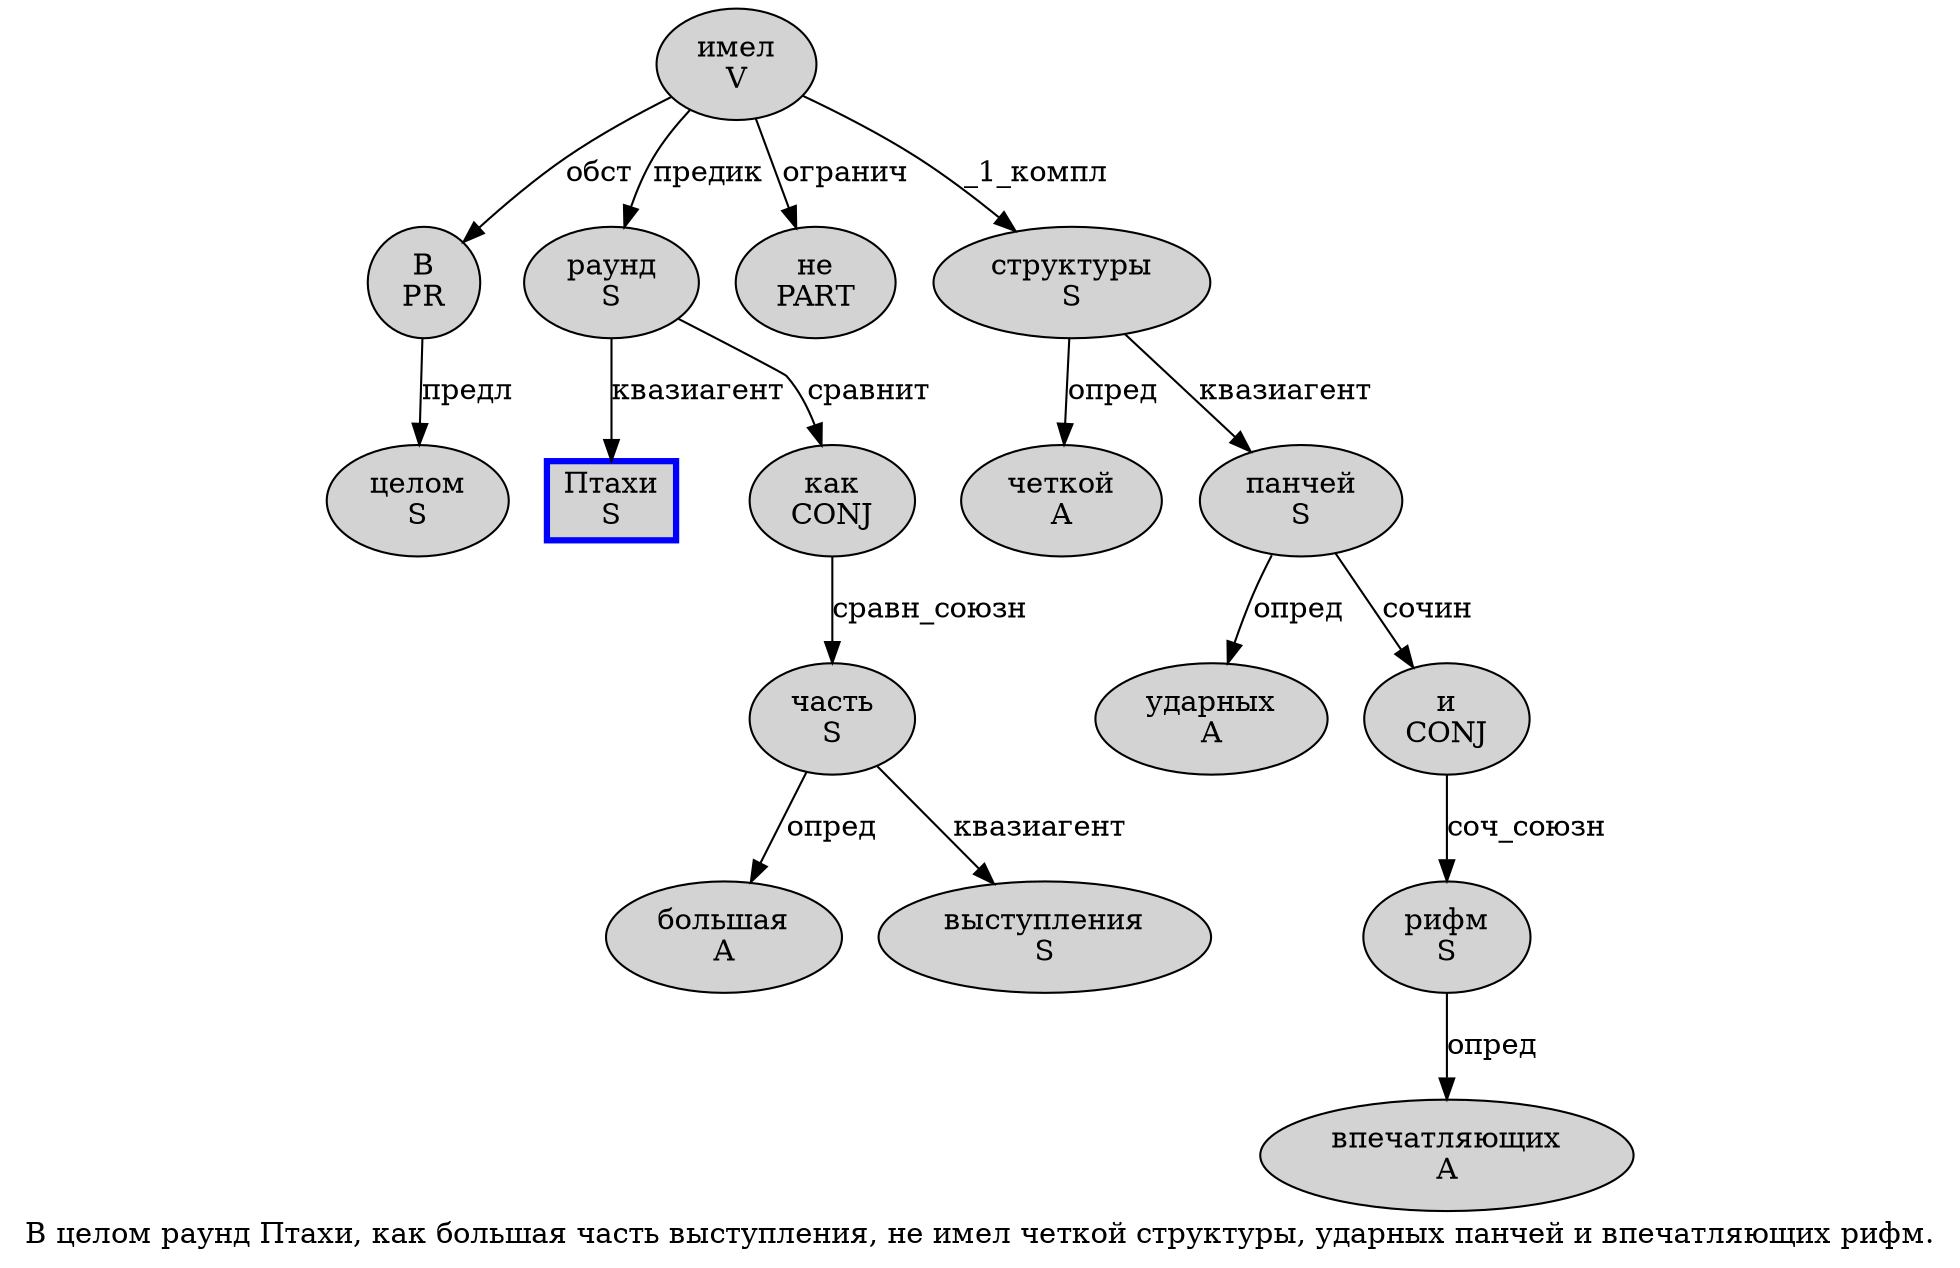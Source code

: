 digraph SENTENCE_406 {
	graph [label="В целом раунд Птахи, как большая часть выступления, не имел четкой структуры, ударных панчей и впечатляющих рифм."]
	node [style=filled]
		0 [label="В
PR" color="" fillcolor=lightgray penwidth=1 shape=ellipse]
		1 [label="целом
S" color="" fillcolor=lightgray penwidth=1 shape=ellipse]
		2 [label="раунд
S" color="" fillcolor=lightgray penwidth=1 shape=ellipse]
		3 [label="Птахи
S" color=blue fillcolor=lightgray penwidth=3 shape=box]
		5 [label="как
CONJ" color="" fillcolor=lightgray penwidth=1 shape=ellipse]
		6 [label="большая
A" color="" fillcolor=lightgray penwidth=1 shape=ellipse]
		7 [label="часть
S" color="" fillcolor=lightgray penwidth=1 shape=ellipse]
		8 [label="выступления
S" color="" fillcolor=lightgray penwidth=1 shape=ellipse]
		10 [label="не
PART" color="" fillcolor=lightgray penwidth=1 shape=ellipse]
		11 [label="имел
V" color="" fillcolor=lightgray penwidth=1 shape=ellipse]
		12 [label="четкой
A" color="" fillcolor=lightgray penwidth=1 shape=ellipse]
		13 [label="структуры
S" color="" fillcolor=lightgray penwidth=1 shape=ellipse]
		15 [label="ударных
A" color="" fillcolor=lightgray penwidth=1 shape=ellipse]
		16 [label="панчей
S" color="" fillcolor=lightgray penwidth=1 shape=ellipse]
		17 [label="и
CONJ" color="" fillcolor=lightgray penwidth=1 shape=ellipse]
		18 [label="впечатляющих
A" color="" fillcolor=lightgray penwidth=1 shape=ellipse]
		19 [label="рифм
S" color="" fillcolor=lightgray penwidth=1 shape=ellipse]
			17 -> 19 [label="соч_союзн"]
			13 -> 12 [label="опред"]
			13 -> 16 [label="квазиагент"]
			5 -> 7 [label="сравн_союзн"]
			2 -> 3 [label="квазиагент"]
			2 -> 5 [label="сравнит"]
			7 -> 6 [label="опред"]
			7 -> 8 [label="квазиагент"]
			16 -> 15 [label="опред"]
			16 -> 17 [label="сочин"]
			19 -> 18 [label="опред"]
			11 -> 0 [label="обст"]
			11 -> 2 [label="предик"]
			11 -> 10 [label="огранич"]
			11 -> 13 [label="_1_компл"]
			0 -> 1 [label="предл"]
}